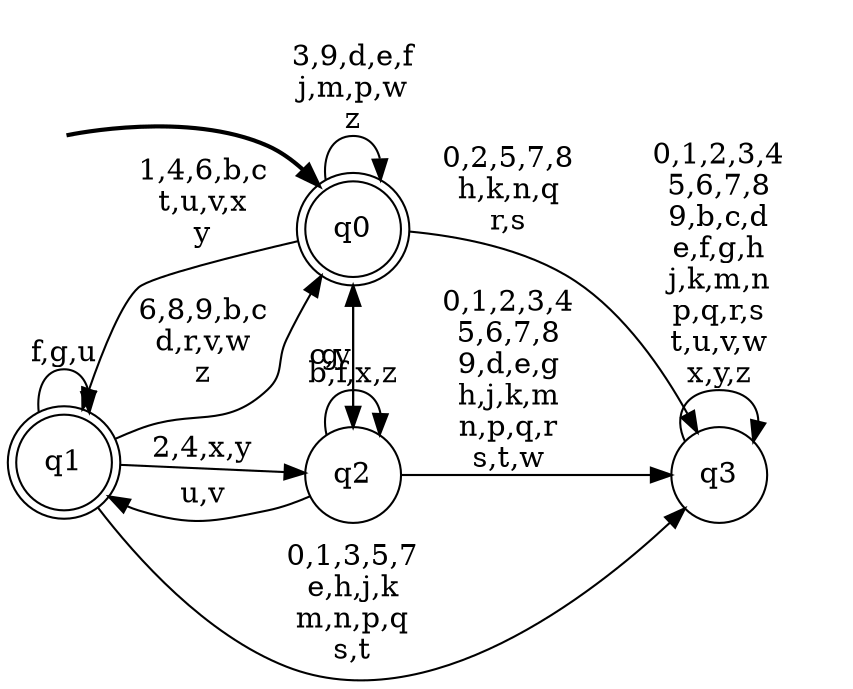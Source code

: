 digraph BlueStar {
__start0 [style = invis, shape = none, label = "", width = 0, height = 0];

rankdir=LR;
size="8,5";

s0 [style="rounded,filled", color="black", fillcolor="white" shape="doublecircle", label="q0"];
s1 [style="rounded,filled", color="black", fillcolor="white" shape="doublecircle", label="q1"];
s2 [style="filled", color="black", fillcolor="white" shape="circle", label="q2"];
s3 [style="filled", color="black", fillcolor="white" shape="circle", label="q3"];
subgraph cluster_main { 
	graph [pad=".75", ranksep="0.15", nodesep="0.15"];
	 style=invis; 
	__start0 -> s0 [penwidth=2];
}
s0 -> s0 [label="3,9,d,e,f\nj,m,p,w\nz"];
s0 -> s1 [label="1,4,6,b,c\nt,u,v,x\ny"];
s0 -> s2 [label="g"];
s0 -> s3 [label="0,2,5,7,8\nh,k,n,q\nr,s"];
s1 -> s0 [label="6,8,9,b,c\nd,r,v,w\nz"];
s1 -> s1 [label="f,g,u"];
s1 -> s2 [label="2,4,x,y"];
s1 -> s3 [label="0,1,3,5,7\ne,h,j,k\nm,n,p,q\ns,t"];
s2 -> s0 [label="c,y"];
s2 -> s1 [label="u,v"];
s2 -> s2 [label="b,f,x,z"];
s2 -> s3 [label="0,1,2,3,4\n5,6,7,8\n9,d,e,g\nh,j,k,m\nn,p,q,r\ns,t,w"];
s3 -> s3 [label="0,1,2,3,4\n5,6,7,8\n9,b,c,d\ne,f,g,h\nj,k,m,n\np,q,r,s\nt,u,v,w\nx,y,z"];

}